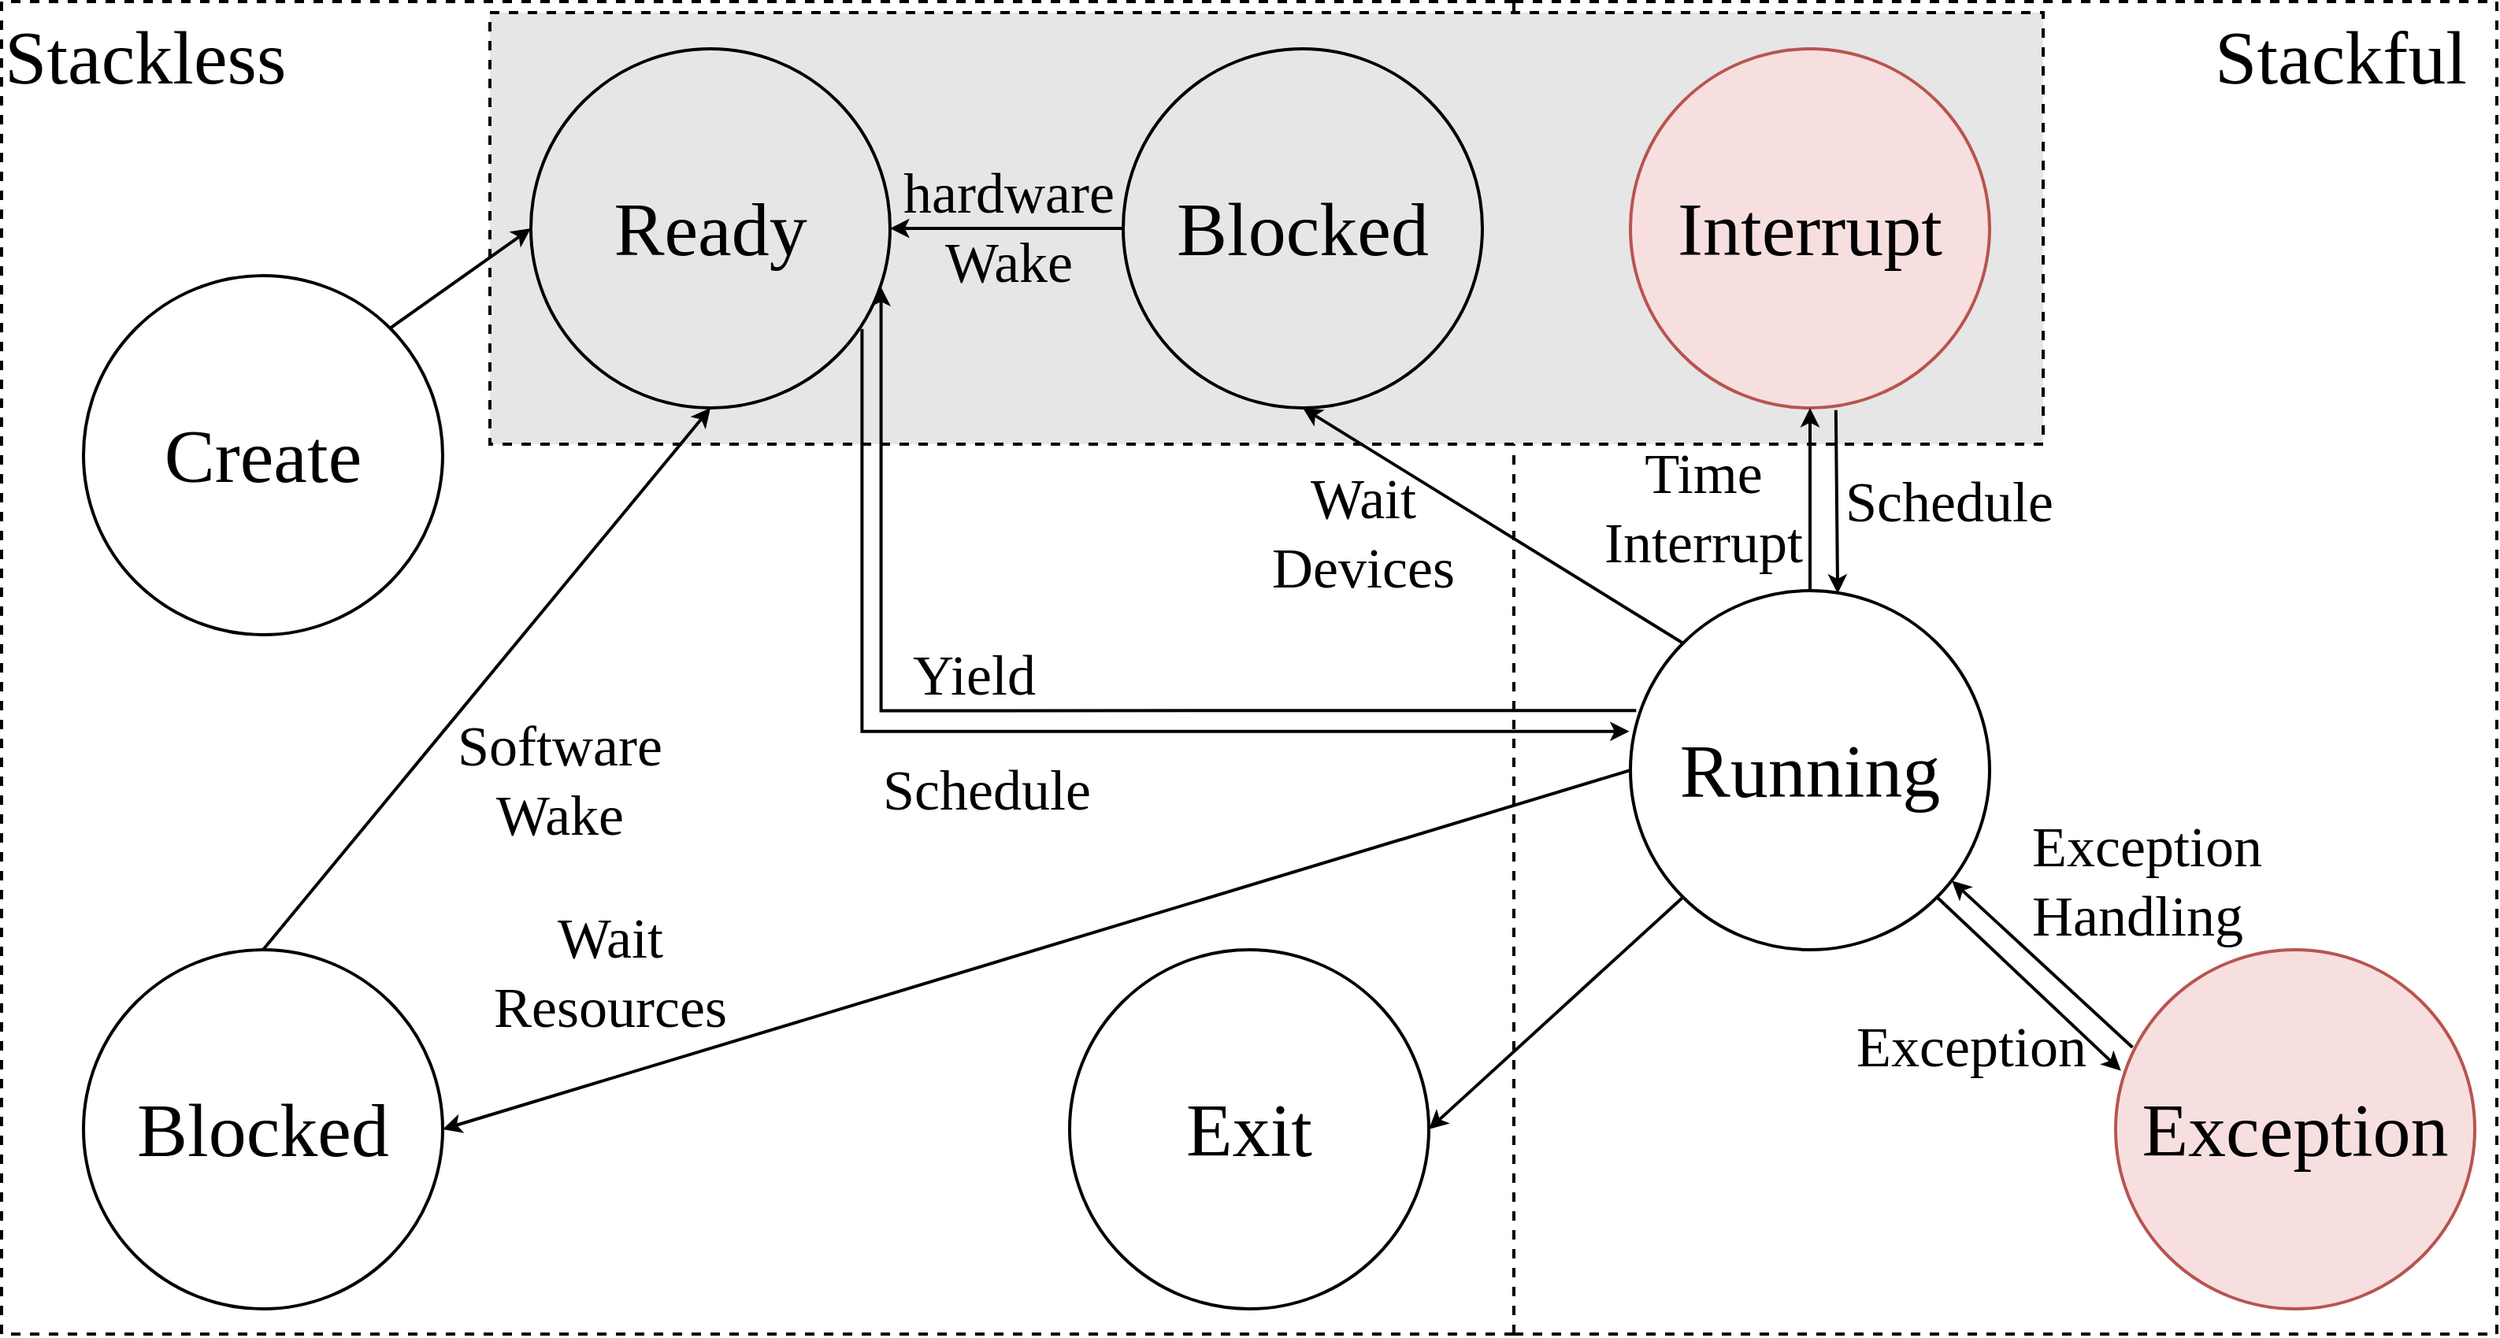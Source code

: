 <mxfile>
    <diagram name="第 1 页" id="LPM2Vj5LjhQS8KYkLOUM">
        <mxGraphModel dx="3437" dy="600" grid="1" gridSize="48" guides="1" tooltips="1" connect="1" arrows="1" fold="1" page="1" pageScale="1" pageWidth="827" pageHeight="1169" math="0" shadow="0">
            <root>
                <mxCell id="0"/>
                <mxCell id="1" parent="0"/>
                <mxCell id="crDA0Zm2AfeQVzm_l3jU-27" value="" style="swimlane;horizontal=0;whiteSpace=wrap;html=1;startSize=624;direction=west;container=0;fillColor=none;strokeColor=default;fillStyle=auto;fontSize=48;fontFamily=Times New Roman;fontStyle=0;fontColor=default;swimlaneLine=1;strokeWidth=2;dashed=1;swimlaneFillColor=none;" parent="1" vertex="1">
                    <mxGeometry x="-1632" y="1266" width="1584" height="846" as="geometry">
                        <mxRectangle x="-830" y="110" width="40" height="150" as="alternateBounds"/>
                    </mxGeometry>
                </mxCell>
                <mxCell id="2" value="" style="rounded=0;whiteSpace=wrap;html=1;container=0;fillColor=#E6E6E6;strokeColor=#000000;strokeWidth=2;dashed=1;gradientColor=none;" parent="crDA0Zm2AfeQVzm_l3jU-27" vertex="1">
                    <mxGeometry x="310" y="7" width="986" height="274" as="geometry"/>
                </mxCell>
                <mxCell id="crDA0Zm2AfeQVzm_l3jU-43" value="&lt;span style=&quot;font-style: normal; font-variant-ligatures: normal; font-variant-caps: normal; letter-spacing: normal; orphans: 2; text-align: center; text-indent: 0px; text-transform: none; widows: 2; word-spacing: 0px; -webkit-text-stroke-width: 0px; text-decoration-thickness: initial; text-decoration-style: initial; text-decoration-color: initial; float: none; display: inline !important; font-size: 48px;&quot;&gt;&lt;font style=&quot;font-size: 48px;&quot;&gt;Stackless&lt;/font&gt;&lt;/span&gt;" style="text;whiteSpace=wrap;html=1;fontStyle=0;labelBackgroundColor=none;fontSize=48;fontFamily=Times New Roman;fontColor=default;swimlaneLine=1;container=0;" parent="crDA0Zm2AfeQVzm_l3jU-27" vertex="1">
                    <mxGeometry width="186" height="71" as="geometry"/>
                </mxCell>
                <mxCell id="crDA0Zm2AfeQVzm_l3jU-42" value="&lt;span style=&quot;font-style: normal; font-variant-ligatures: normal; font-variant-caps: normal; letter-spacing: normal; orphans: 2; text-align: center; text-indent: 0px; text-transform: none; widows: 2; word-spacing: 0px; -webkit-text-stroke-width: 0px; text-decoration-thickness: initial; text-decoration-style: initial; text-decoration-color: initial; float: none; display: inline !important; font-size: 48px;&quot;&gt;&lt;font style=&quot;font-size: 48px;&quot;&gt;Stackful&lt;/font&gt;&lt;/span&gt;" style="text;whiteSpace=wrap;html=1;fontStyle=0;labelBackgroundColor=none;fontSize=48;fontFamily=Times New Roman;fontColor=default;swimlaneLine=1;container=0;" parent="crDA0Zm2AfeQVzm_l3jU-27" vertex="1">
                    <mxGeometry x="1403" width="180" height="71" as="geometry"/>
                </mxCell>
                <mxCell id="crDA0Zm2AfeQVzm_l3jU-10" value="&lt;font style=&quot;font-size: 48px;&quot;&gt;Ready&lt;br style=&quot;font-size: 48px;&quot;&gt;&lt;/font&gt;" style="ellipse;whiteSpace=wrap;html=1;aspect=fixed;fillColor=none;strokeColor=#000000;strokeWidth=2;shadow=0;fontColor=default;fontStyle=0;fontSize=48;fontFamily=Times New Roman;swimlaneLine=1;container=0;" parent="crDA0Zm2AfeQVzm_l3jU-27" vertex="1">
                    <mxGeometry x="336" y="30" width="228" height="228" as="geometry"/>
                </mxCell>
                <mxCell id="crDA0Zm2AfeQVzm_l3jU-8" value="&lt;font style=&quot;font-size: 48px;&quot;&gt;Interrupt&lt;br style=&quot;font-size: 48px;&quot;&gt;&lt;/font&gt;" style="ellipse;whiteSpace=wrap;html=1;aspect=fixed;fillColor=#F8DFDF;strokeColor=#b85450;strokeWidth=2;shadow=0;fontStyle=0;fontSize=48;fontFamily=Times New Roman;swimlaneLine=1;container=0;" parent="crDA0Zm2AfeQVzm_l3jU-27" vertex="1">
                    <mxGeometry x="1034" y="30" width="228" height="228" as="geometry"/>
                </mxCell>
                <mxCell id="crDA0Zm2AfeQVzm_l3jU-7" value="&lt;font style=&quot;font-size: 48px;&quot;&gt;Exception&lt;br style=&quot;font-size: 48px;&quot;&gt;&lt;/font&gt;" style="ellipse;whiteSpace=wrap;html=1;aspect=fixed;fillColor=#F8DFDF;strokeColor=#b85450;strokeWidth=2;shadow=0;fontStyle=0;fontSize=48;fontFamily=Times New Roman;swimlaneLine=1;container=0;" parent="crDA0Zm2AfeQVzm_l3jU-27" vertex="1">
                    <mxGeometry x="1342" y="602" width="228" height="228" as="geometry"/>
                </mxCell>
                <mxCell id="crDA0Zm2AfeQVzm_l3jU-12" value="&lt;font style=&quot;font-size: 48px;&quot;&gt;Exit&lt;br style=&quot;font-size: 48px;&quot;&gt;&lt;/font&gt;" style="ellipse;whiteSpace=wrap;html=1;aspect=fixed;fillColor=none;strokeColor=#000000;strokeWidth=2;shadow=0;fontColor=default;fontStyle=0;fontSize=48;fontFamily=Times New Roman;swimlaneLine=1;container=0;" parent="crDA0Zm2AfeQVzm_l3jU-27" vertex="1">
                    <mxGeometry x="678" y="602" width="228" height="228" as="geometry"/>
                </mxCell>
                <mxCell id="crDA0Zm2AfeQVzm_l3jU-11" value="&lt;font style=&quot;font-size: 48px;&quot;&gt;Create&lt;br style=&quot;font-size: 48px;&quot;&gt;&lt;/font&gt;" style="ellipse;whiteSpace=wrap;html=1;aspect=fixed;fillColor=none;strokeColor=#000000;strokeWidth=2;shadow=0;fontColor=default;fontStyle=0;fontSize=48;fontFamily=Times New Roman;swimlaneLine=1;container=0;" parent="crDA0Zm2AfeQVzm_l3jU-27" vertex="1">
                    <mxGeometry x="52" y="174" width="228" height="228" as="geometry"/>
                </mxCell>
                <mxCell id="crDA0Zm2AfeQVzm_l3jU-44" style="rounded=0;orthogonalLoop=1;jettySize=auto;html=1;exitX=1;exitY=0;exitDx=0;exitDy=0;entryX=0;entryY=0.5;entryDx=0;entryDy=0;fontStyle=0;fontSize=48;fontColor=default;swimlaneLine=1;fontFamily=Times New Roman;strokeWidth=2;" parent="crDA0Zm2AfeQVzm_l3jU-27" source="crDA0Zm2AfeQVzm_l3jU-11" target="crDA0Zm2AfeQVzm_l3jU-10" edge="1">
                    <mxGeometry relative="1" as="geometry"/>
                </mxCell>
                <mxCell id="crDA0Zm2AfeQVzm_l3jU-9" value="&lt;font style=&quot;font-size: 48px;&quot;&gt;Running&lt;br style=&quot;font-size: 48px;&quot;&gt;&lt;/font&gt;" style="ellipse;whiteSpace=wrap;html=1;aspect=fixed;fillColor=default;strokeColor=#000000;strokeWidth=2;shadow=0;fontColor=default;fontStyle=0;fontSize=48;fontFamily=Times New Roman;swimlaneLine=1;container=0;" parent="crDA0Zm2AfeQVzm_l3jU-27" vertex="1">
                    <mxGeometry x="1034" y="374" width="228" height="228" as="geometry"/>
                </mxCell>
                <mxCell id="crDA0Zm2AfeQVzm_l3jU-48" style="rounded=0;orthogonalLoop=1;jettySize=auto;html=1;exitX=0.922;exitY=0.78;exitDx=0;exitDy=0;entryX=-0.003;entryY=0.392;entryDx=0;entryDy=0;entryPerimeter=0;fontStyle=0;fontSize=48;fontColor=default;swimlaneLine=1;fontFamily=Times New Roman;strokeWidth=2;edgeStyle=orthogonalEdgeStyle;exitPerimeter=0;" parent="crDA0Zm2AfeQVzm_l3jU-27" source="crDA0Zm2AfeQVzm_l3jU-10" target="crDA0Zm2AfeQVzm_l3jU-9" edge="1">
                    <mxGeometry relative="1" as="geometry">
                        <mxPoint x="620.334" y="388.996" as="sourcePoint"/>
                        <mxPoint x="784.998" y="466.212" as="targetPoint"/>
                        <Array as="points">
                            <mxPoint x="546" y="463"/>
                        </Array>
                    </mxGeometry>
                </mxCell>
                <mxCell id="crDA0Zm2AfeQVzm_l3jU-66" value="&lt;font style=&quot;font-size: 36px;&quot;&gt;Yield&lt;/font&gt;" style="edgeLabel;html=1;align=center;verticalAlign=middle;resizable=0;points=[];labelBackgroundColor=none;fontFamily=Times New Roman;fontSize=36;container=0;" parent="crDA0Zm2AfeQVzm_l3jU-48" vertex="1" connectable="0">
                    <mxGeometry x="-0.077" relative="1" as="geometry">
                        <mxPoint x="-16" y="-36" as="offset"/>
                    </mxGeometry>
                </mxCell>
                <mxCell id="crDA0Zm2AfeQVzm_l3jU-49" style="rounded=0;orthogonalLoop=1;jettySize=auto;html=1;exitX=0.016;exitY=0.334;exitDx=0;exitDy=0;entryX=0.975;entryY=0.663;entryDx=0;entryDy=0;exitPerimeter=0;entryPerimeter=0;fontStyle=0;fontSize=48;fontColor=default;swimlaneLine=1;fontFamily=Times New Roman;strokeWidth=2;edgeStyle=orthogonalEdgeStyle;" parent="crDA0Zm2AfeQVzm_l3jU-27" source="crDA0Zm2AfeQVzm_l3jU-9" target="crDA0Zm2AfeQVzm_l3jU-10" edge="1">
                    <mxGeometry relative="1" as="geometry"/>
                </mxCell>
                <mxCell id="crDA0Zm2AfeQVzm_l3jU-65" value="&lt;font style=&quot;font-size: 36px;&quot;&gt;Schedule&lt;/font&gt;" style="edgeLabel;html=1;align=center;verticalAlign=middle;resizable=0;points=[];labelBackgroundColor=none;fontFamily=Times New Roman;fontSize=36;container=0;" parent="crDA0Zm2AfeQVzm_l3jU-49" vertex="1" connectable="0">
                    <mxGeometry x="0.451" y="-1" relative="1" as="geometry">
                        <mxPoint x="65" y="114" as="offset"/>
                    </mxGeometry>
                </mxCell>
                <mxCell id="crDA0Zm2AfeQVzm_l3jU-51" style="rounded=0;orthogonalLoop=1;jettySize=auto;html=1;exitX=0;exitY=1;exitDx=0;exitDy=0;entryX=1;entryY=0.5;entryDx=0;entryDy=0;fontStyle=0;fontSize=48;fontColor=default;swimlaneLine=1;fontFamily=Times New Roman;strokeWidth=2;" parent="crDA0Zm2AfeQVzm_l3jU-27" source="crDA0Zm2AfeQVzm_l3jU-9" target="crDA0Zm2AfeQVzm_l3jU-12" edge="1">
                    <mxGeometry relative="1" as="geometry"/>
                </mxCell>
                <mxCell id="crDA0Zm2AfeQVzm_l3jU-55" style="rounded=0;orthogonalLoop=1;jettySize=auto;html=1;exitX=0.047;exitY=0.272;exitDx=0;exitDy=0;entryX=0.895;entryY=0.808;entryDx=0;entryDy=0;entryPerimeter=0;exitPerimeter=0;fontStyle=0;fontSize=48;fontColor=default;swimlaneLine=1;fontFamily=Times New Roman;strokeWidth=2;" parent="crDA0Zm2AfeQVzm_l3jU-27" source="crDA0Zm2AfeQVzm_l3jU-7" target="crDA0Zm2AfeQVzm_l3jU-9" edge="1">
                    <mxGeometry relative="1" as="geometry">
                        <mxPoint x="1276.39" y="659.39" as="sourcePoint"/>
                        <mxPoint x="1087.0" y="573" as="targetPoint"/>
                    </mxGeometry>
                </mxCell>
                <mxCell id="crDA0Zm2AfeQVzm_l3jU-53" style="rounded=0;orthogonalLoop=1;jettySize=auto;html=1;exitX=1;exitY=1;exitDx=0;exitDy=0;entryX=0.015;entryY=0.337;entryDx=0;entryDy=0;fontStyle=0;fontSize=48;fontColor=default;swimlaneLine=1;fontFamily=Times New Roman;strokeWidth=2;entryPerimeter=0;" parent="crDA0Zm2AfeQVzm_l3jU-27" source="crDA0Zm2AfeQVzm_l3jU-9" target="crDA0Zm2AfeQVzm_l3jU-7" edge="1">
                    <mxGeometry relative="1" as="geometry"/>
                </mxCell>
                <mxCell id="crDA0Zm2AfeQVzm_l3jU-69" value="&lt;font style=&quot;font-size: 36px;&quot;&gt;Exception&lt;/font&gt;" style="edgeLabel;html=1;align=center;verticalAlign=middle;resizable=0;points=[];labelBackgroundColor=none;fontFamily=Times New Roman;fontSize=36;container=0;" parent="crDA0Zm2AfeQVzm_l3jU-53" vertex="1" connectable="0">
                    <mxGeometry x="-0.098" y="-6" relative="1" as="geometry">
                        <mxPoint x="-27" y="41" as="offset"/>
                    </mxGeometry>
                </mxCell>
                <mxCell id="crDA0Zm2AfeQVzm_l3jU-52" style="rounded=0;orthogonalLoop=1;jettySize=auto;html=1;entryX=0.5;entryY=1;entryDx=0;entryDy=0;fontStyle=0;fontSize=48;fontColor=default;swimlaneLine=1;fontFamily=Times New Roman;strokeWidth=2;exitX=0.5;exitY=0;exitDx=0;exitDy=0;" parent="crDA0Zm2AfeQVzm_l3jU-27" source="crDA0Zm2AfeQVzm_l3jU-9" target="crDA0Zm2AfeQVzm_l3jU-8" edge="1">
                    <mxGeometry relative="1" as="geometry">
                        <mxPoint x="1148" y="366" as="sourcePoint"/>
                    </mxGeometry>
                </mxCell>
                <mxCell id="crDA0Zm2AfeQVzm_l3jU-67" value="&lt;font style=&quot;font-size: 36px;&quot;&gt;Time &lt;br&gt;Interrupt&lt;/font&gt;" style="edgeLabel;html=1;align=center;verticalAlign=middle;resizable=0;points=[];labelBackgroundColor=none;fontFamily=Times New Roman;fontSize=36;container=0;" parent="crDA0Zm2AfeQVzm_l3jU-52" vertex="1" connectable="0">
                    <mxGeometry x="0.5" y="-1" relative="1" as="geometry">
                        <mxPoint x="-69" y="35" as="offset"/>
                    </mxGeometry>
                </mxCell>
                <mxCell id="crDA0Zm2AfeQVzm_l3jU-54" style="rounded=0;orthogonalLoop=1;jettySize=auto;html=1;exitX=0.572;exitY=1.006;exitDx=0;exitDy=0;exitPerimeter=0;fontStyle=0;fontSize=48;fontColor=default;swimlaneLine=1;fontFamily=Times New Roman;strokeWidth=2;entryX=0.577;entryY=0.008;entryDx=0;entryDy=0;entryPerimeter=0;" parent="crDA0Zm2AfeQVzm_l3jU-27" source="crDA0Zm2AfeQVzm_l3jU-8" target="crDA0Zm2AfeQVzm_l3jU-9" edge="1">
                    <mxGeometry relative="1" as="geometry">
                        <mxPoint x="1262.0" y="341.61" as="sourcePoint"/>
                        <mxPoint x="1072.61" y="431" as="targetPoint"/>
                    </mxGeometry>
                </mxCell>
                <mxCell id="crDA0Zm2AfeQVzm_l3jU-70" value="&lt;font style=&quot;font-size: 36px;&quot;&gt;Schedule&lt;/font&gt;" style="edgeLabel;html=1;align=center;verticalAlign=middle;resizable=0;points=[];labelBackgroundColor=none;fontFamily=Times New Roman;fontSize=36;container=0;" parent="crDA0Zm2AfeQVzm_l3jU-54" vertex="1" connectable="0">
                    <mxGeometry x="0.19" y="9" relative="1" as="geometry">
                        <mxPoint x="62" y="-11" as="offset"/>
                    </mxGeometry>
                </mxCell>
                <mxCell id="crDA0Zm2AfeQVzm_l3jU-71" value="&lt;div style=&quot;text-align: left;&quot;&gt;&lt;span style=&quot;background-color: initial;&quot;&gt;Exception&amp;nbsp;&lt;/span&gt;&lt;/div&gt;&lt;div style=&quot;text-align: left;&quot;&gt;&lt;span style=&quot;background-color: initial;&quot;&gt;Handling&lt;/span&gt;&lt;/div&gt;" style="edgeLabel;html=1;align=center;verticalAlign=middle;resizable=0;points=[];labelBackgroundColor=none;fontFamily=Times New Roman;fontSize=36;container=0;" parent="crDA0Zm2AfeQVzm_l3jU-27" vertex="1" connectable="0">
                    <mxGeometry x="1328.998" y="564.001" as="geometry">
                        <mxPoint x="37" y="-5" as="offset"/>
                    </mxGeometry>
                </mxCell>
                <mxCell id="3" value="&lt;font style=&quot;font-size: 48px;&quot;&gt;Blocked&lt;br style=&quot;font-size: 48px;&quot;&gt;&lt;/font&gt;" style="ellipse;whiteSpace=wrap;html=1;aspect=fixed;fillColor=none;strokeColor=#000000;strokeWidth=2;shadow=0;fontColor=default;fontStyle=0;fontSize=48;fontFamily=Times New Roman;swimlaneLine=1;container=0;" parent="crDA0Zm2AfeQVzm_l3jU-27" vertex="1">
                    <mxGeometry x="712" y="30" width="228" height="228" as="geometry"/>
                </mxCell>
                <mxCell id="crDA0Zm2AfeQVzm_l3jU-13" value="&lt;font style=&quot;font-size: 48px;&quot;&gt;Blocked&lt;br style=&quot;font-size: 48px;&quot;&gt;&lt;/font&gt;" style="ellipse;whiteSpace=wrap;html=1;aspect=fixed;fillColor=none;strokeColor=#000000;strokeWidth=2;shadow=0;fontColor=default;fontStyle=0;fontSize=48;fontFamily=Times New Roman;swimlaneLine=1;container=0;" parent="crDA0Zm2AfeQVzm_l3jU-27" vertex="1">
                    <mxGeometry x="52" y="602" width="228" height="228" as="geometry"/>
                </mxCell>
                <mxCell id="crDA0Zm2AfeQVzm_l3jU-50" style="rounded=0;orthogonalLoop=1;jettySize=auto;html=1;entryX=1;entryY=0.5;entryDx=0;entryDy=0;fontStyle=0;fontSize=48;fontColor=default;swimlaneLine=1;fontFamily=Times New Roman;strokeWidth=2;exitX=0;exitY=0.5;exitDx=0;exitDy=0;" parent="crDA0Zm2AfeQVzm_l3jU-27" source="crDA0Zm2AfeQVzm_l3jU-9" target="crDA0Zm2AfeQVzm_l3jU-13" edge="1">
                    <mxGeometry relative="1" as="geometry">
                        <mxPoint x="781" y="488" as="sourcePoint"/>
                    </mxGeometry>
                </mxCell>
                <mxCell id="crDA0Zm2AfeQVzm_l3jU-64" value="&lt;font style=&quot;font-size: 36px;&quot;&gt;Wait &lt;br&gt;Resources&lt;/font&gt;" style="edgeLabel;html=1;align=center;verticalAlign=middle;resizable=0;points=[];labelBackgroundColor=none;fontFamily=Times New Roman;fontSize=36;container=0;" parent="crDA0Zm2AfeQVzm_l3jU-50" vertex="1" connectable="0">
                    <mxGeometry x="0.738" relative="1" as="geometry">
                        <mxPoint x="7" y="-69" as="offset"/>
                    </mxGeometry>
                </mxCell>
                <mxCell id="crDA0Zm2AfeQVzm_l3jU-45" style="rounded=0;orthogonalLoop=1;jettySize=auto;html=1;exitX=0.5;exitY=0;exitDx=0;exitDy=0;entryX=0.5;entryY=1;entryDx=0;entryDy=0;fontStyle=0;fontSize=48;fontColor=default;swimlaneLine=1;fontFamily=Times New Roman;strokeWidth=2;" parent="crDA0Zm2AfeQVzm_l3jU-27" source="crDA0Zm2AfeQVzm_l3jU-13" target="crDA0Zm2AfeQVzm_l3jU-10" edge="1">
                    <mxGeometry relative="1" as="geometry"/>
                </mxCell>
                <mxCell id="crDA0Zm2AfeQVzm_l3jU-63" value="&lt;font style=&quot;font-size: 36px;&quot;&gt;Software &lt;br&gt;Wake&lt;/font&gt;" style="edgeLabel;html=1;align=center;verticalAlign=middle;resizable=0;points=[];fontColor=default;labelBackgroundColor=none;fontFamily=Times New Roman;fontSize=36;container=0;" parent="crDA0Zm2AfeQVzm_l3jU-45" vertex="1" connectable="0">
                    <mxGeometry x="0.138" y="-3" relative="1" as="geometry">
                        <mxPoint x="24" y="87" as="offset"/>
                    </mxGeometry>
                </mxCell>
                <mxCell id="4" style="rounded=0;orthogonalLoop=1;jettySize=auto;html=1;fontStyle=0;fontSize=48;fontColor=default;swimlaneLine=1;fontFamily=Times New Roman;strokeWidth=2;exitX=0;exitY=0;exitDx=0;exitDy=0;entryX=0.5;entryY=1;entryDx=0;entryDy=0;" parent="crDA0Zm2AfeQVzm_l3jU-27" source="crDA0Zm2AfeQVzm_l3jU-9" target="3" edge="1">
                    <mxGeometry relative="1" as="geometry">
                        <mxPoint x="1038.0" y="536" as="sourcePoint"/>
                        <mxPoint x="768" y="270" as="targetPoint"/>
                    </mxGeometry>
                </mxCell>
                <mxCell id="5" value="&lt;font style=&quot;font-size: 36px;&quot;&gt;Wait &lt;br&gt;Devices&lt;br&gt;&lt;/font&gt;" style="edgeLabel;html=1;align=center;verticalAlign=middle;resizable=0;points=[];labelBackgroundColor=none;fontFamily=Times New Roman;fontSize=36;container=0;" parent="4" vertex="1" connectable="0">
                    <mxGeometry x="0.738" relative="1" as="geometry">
                        <mxPoint x="6" y="60" as="offset"/>
                    </mxGeometry>
                </mxCell>
                <mxCell id="6" style="rounded=0;orthogonalLoop=1;jettySize=auto;html=1;exitX=0;exitY=0.5;exitDx=0;exitDy=0;entryX=1;entryY=0.5;entryDx=0;entryDy=0;fontStyle=0;fontSize=48;fontColor=default;swimlaneLine=1;fontFamily=Times New Roman;strokeWidth=2;" parent="crDA0Zm2AfeQVzm_l3jU-27" source="3" target="crDA0Zm2AfeQVzm_l3jU-10" edge="1">
                    <mxGeometry relative="1" as="geometry">
                        <mxPoint x="498.0" y="612" as="sourcePoint"/>
                        <mxPoint x="498.0" y="306" as="targetPoint"/>
                    </mxGeometry>
                </mxCell>
                <mxCell id="7" value="&lt;font style=&quot;font-size: 36px;&quot;&gt;hardware &lt;br&gt;Wake&lt;/font&gt;" style="edgeLabel;html=1;align=center;verticalAlign=middle;resizable=0;points=[];fontColor=default;labelBackgroundColor=none;fontFamily=Times New Roman;fontSize=36;container=0;" parent="6" vertex="1" connectable="0">
                    <mxGeometry x="0.138" y="-3" relative="1" as="geometry">
                        <mxPoint x="11" y="3" as="offset"/>
                    </mxGeometry>
                </mxCell>
            </root>
        </mxGraphModel>
    </diagram>
</mxfile>